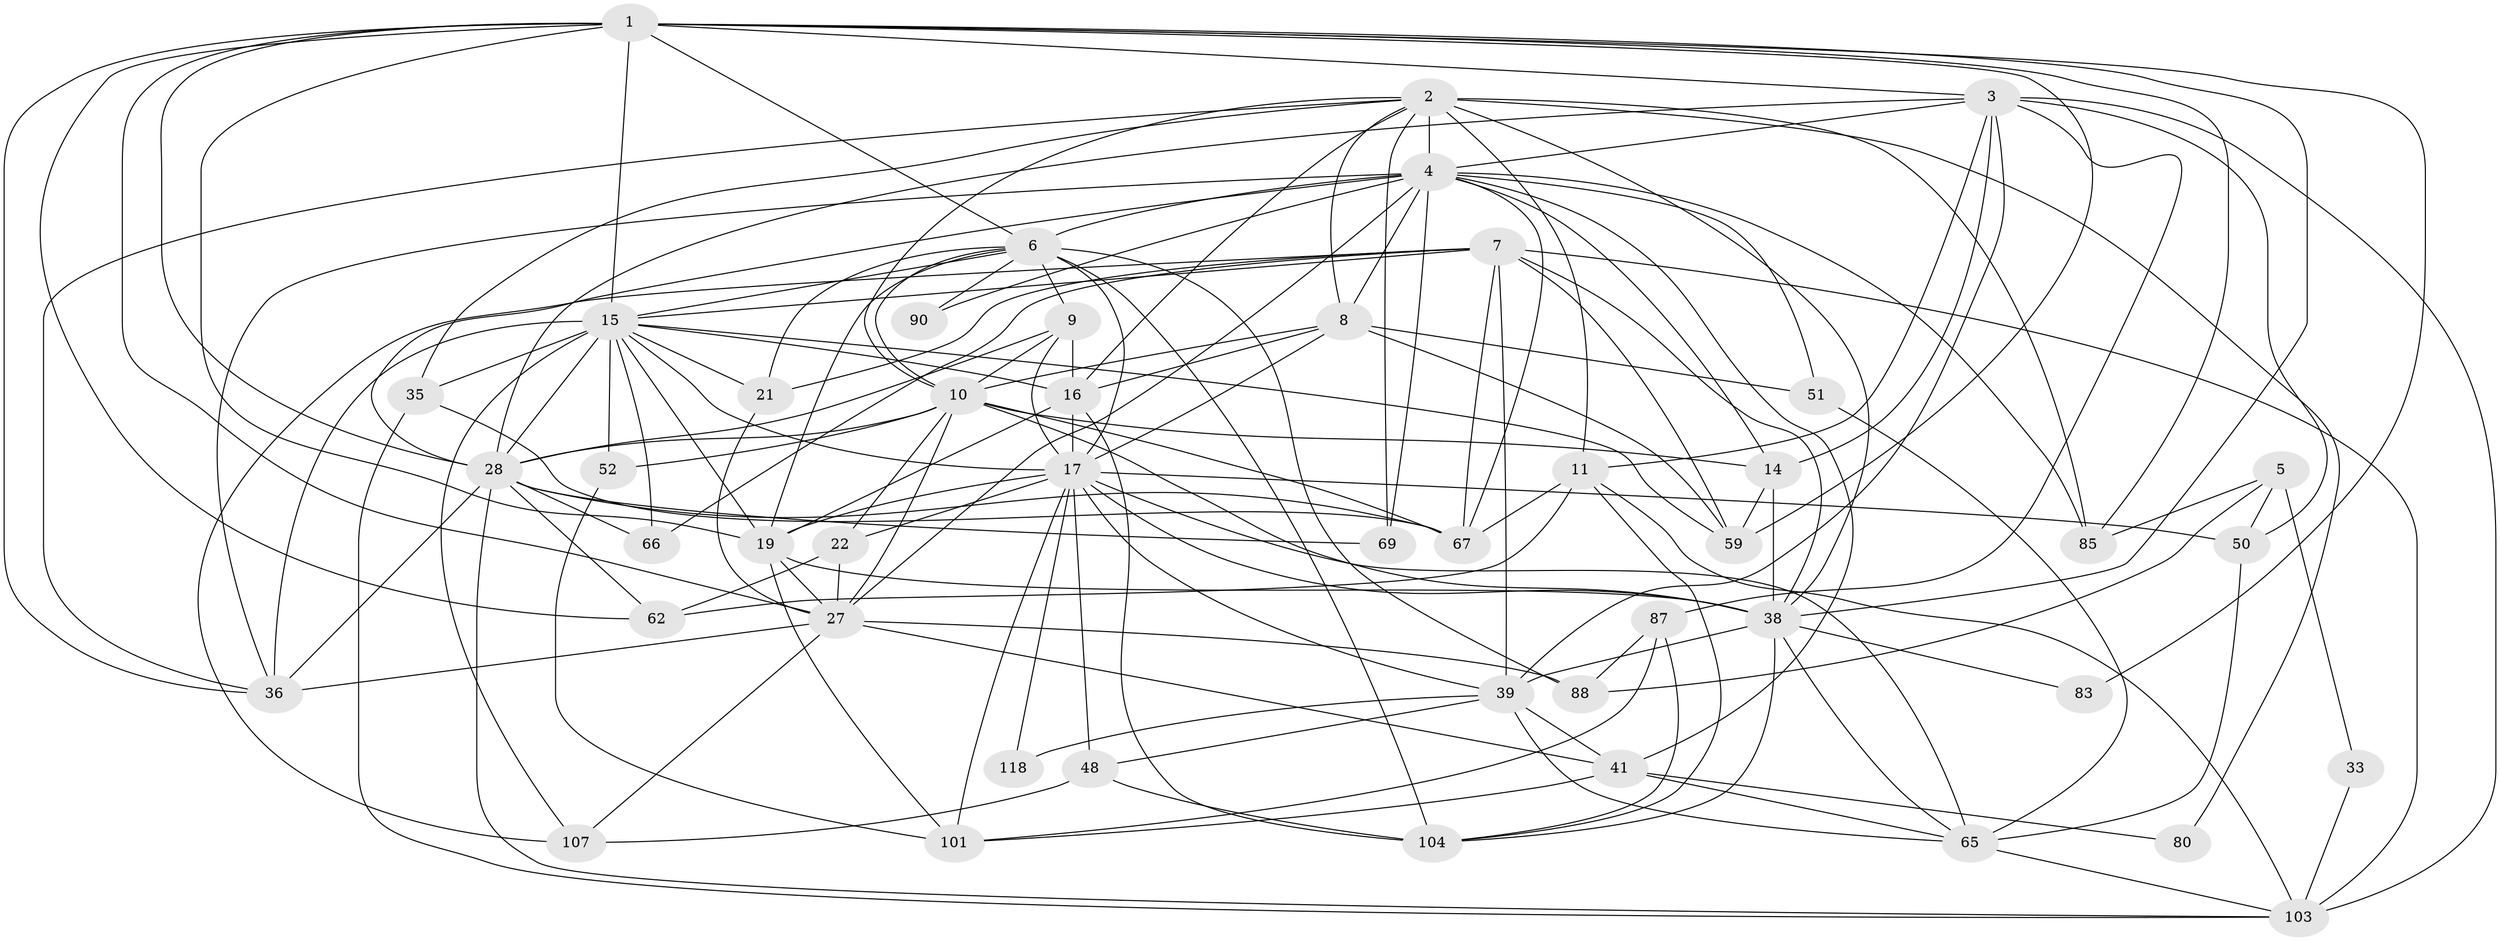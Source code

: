 // original degree distribution, {4: 0.3277310924369748, 5: 0.226890756302521, 3: 0.21008403361344538, 6: 0.09243697478991597, 7: 0.01680672268907563, 2: 0.12605042016806722}
// Generated by graph-tools (version 1.1) at 2025/18/03/04/25 18:18:39]
// undirected, 47 vertices, 149 edges
graph export_dot {
graph [start="1"]
  node [color=gray90,style=filled];
  1 [super="+108+115+37"];
  2 [super="+105+97+30+43"];
  3 [super="+81+109"];
  4 [super="+12+13+29"];
  5 [super="+57"];
  6 [super="+93+23+42"];
  7 [super="+92+54"];
  8 [super="+91+61+32"];
  9 [super="+18"];
  10 [super="+99+113"];
  11 [super="+82+20"];
  14 [super="+110"];
  15 [super="+111+25+44"];
  16 [super="+26"];
  17 [super="+74+24"];
  19 [super="+31"];
  21;
  22 [super="+96"];
  27 [super="+68+76"];
  28 [super="+70+53+34"];
  33;
  35 [super="+45"];
  36 [super="+63"];
  38 [super="+60"];
  39 [super="+40+116"];
  41 [super="+58"];
  48;
  50 [super="+73"];
  51;
  52;
  59 [super="+98"];
  62;
  65 [super="+75+84"];
  66;
  67 [super="+77"];
  69;
  80;
  83;
  85;
  87 [super="+114"];
  88 [super="+100"];
  90;
  101;
  103 [super="+106"];
  104;
  107;
  118;
  1 -- 83 [weight=2];
  1 -- 3;
  1 -- 59;
  1 -- 62;
  1 -- 85;
  1 -- 38;
  1 -- 28;
  1 -- 36;
  1 -- 15 [weight=2];
  1 -- 6;
  1 -- 19;
  1 -- 27;
  2 -- 80;
  2 -- 35;
  2 -- 4 [weight=4];
  2 -- 8;
  2 -- 11 [weight=2];
  2 -- 36;
  2 -- 69;
  2 -- 38 [weight=2];
  2 -- 85;
  2 -- 10;
  2 -- 16;
  3 -- 50;
  3 -- 87;
  3 -- 39;
  3 -- 14;
  3 -- 28;
  3 -- 103;
  3 -- 4;
  3 -- 11;
  4 -- 90;
  4 -- 51;
  4 -- 85;
  4 -- 36;
  4 -- 6 [weight=2];
  4 -- 67;
  4 -- 41;
  4 -- 14;
  4 -- 69;
  4 -- 8;
  4 -- 27;
  4 -- 28;
  5 -- 85;
  5 -- 88;
  5 -- 33;
  5 -- 50 [weight=2];
  6 -- 10;
  6 -- 21;
  6 -- 104;
  6 -- 15;
  6 -- 90;
  6 -- 88;
  6 -- 19 [weight=2];
  6 -- 9 [weight=2];
  6 -- 17 [weight=2];
  7 -- 107;
  7 -- 39 [weight=2];
  7 -- 67;
  7 -- 66;
  7 -- 103 [weight=2];
  7 -- 21;
  7 -- 59;
  7 -- 38;
  7 -- 15;
  8 -- 17;
  8 -- 59;
  8 -- 51;
  8 -- 16;
  8 -- 10;
  9 -- 17;
  9 -- 28;
  9 -- 16;
  9 -- 10;
  10 -- 27;
  10 -- 38;
  10 -- 67;
  10 -- 52;
  10 -- 22;
  10 -- 28;
  10 -- 14;
  11 -- 104;
  11 -- 62;
  11 -- 67;
  11 -- 103;
  14 -- 59;
  14 -- 38;
  15 -- 107;
  15 -- 52;
  15 -- 17;
  15 -- 66;
  15 -- 19;
  15 -- 21;
  15 -- 59;
  15 -- 28 [weight=2];
  15 -- 16;
  15 -- 36;
  15 -- 35;
  16 -- 19;
  16 -- 104;
  16 -- 17;
  17 -- 101;
  17 -- 48;
  17 -- 38;
  17 -- 65;
  17 -- 39;
  17 -- 50;
  17 -- 19;
  17 -- 118;
  17 -- 22;
  19 -- 27;
  19 -- 101;
  19 -- 38;
  21 -- 27;
  22 -- 27;
  22 -- 62;
  27 -- 36;
  27 -- 107;
  27 -- 88;
  27 -- 41;
  28 -- 62;
  28 -- 66;
  28 -- 69;
  28 -- 67;
  28 -- 103 [weight=2];
  28 -- 36;
  33 -- 103;
  35 -- 67;
  35 -- 103;
  38 -- 104;
  38 -- 65;
  38 -- 39;
  38 -- 83;
  39 -- 48;
  39 -- 41;
  39 -- 118;
  39 -- 65;
  41 -- 80;
  41 -- 65;
  41 -- 101;
  48 -- 107;
  48 -- 104;
  50 -- 65 [weight=2];
  51 -- 65;
  52 -- 101;
  65 -- 103;
  87 -- 104;
  87 -- 101;
  87 -- 88;
}

